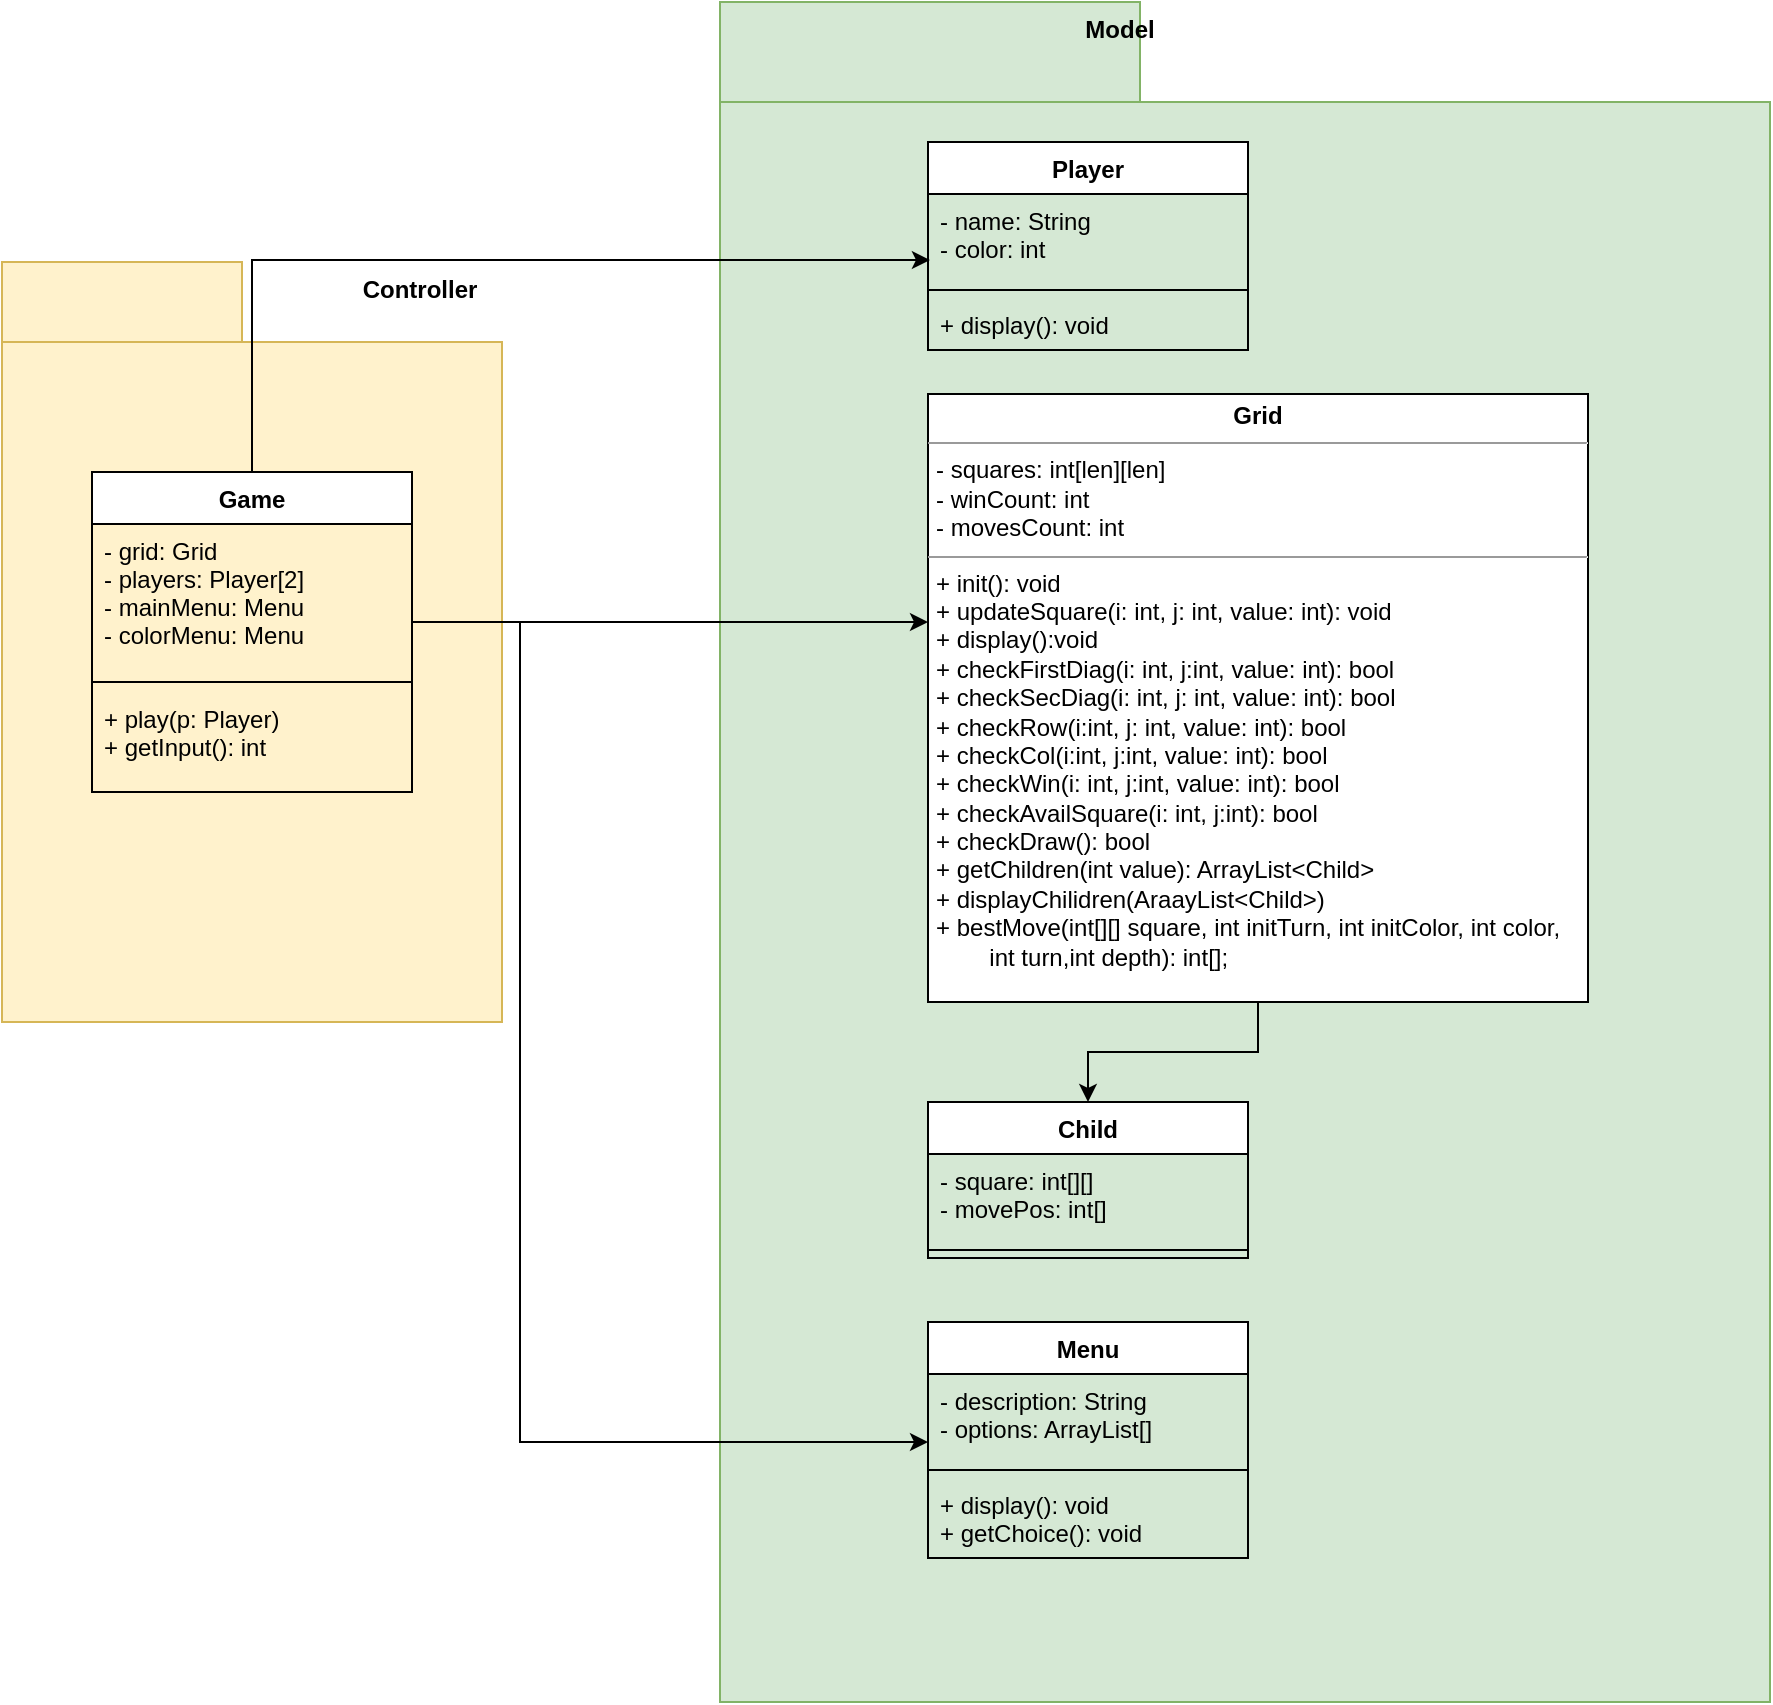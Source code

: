 <mxfile version="19.0.3" type="device"><diagram id="HR9vyCBONGg9v_ZKdK2v" name="Page-1"><mxGraphModel dx="1346" dy="698" grid="1" gridSize="10" guides="1" tooltips="1" connect="1" arrows="1" fold="1" page="1" pageScale="1" pageWidth="827" pageHeight="1169" background="#ffffff" math="0" shadow="0"><root><mxCell id="0"/><mxCell id="1" parent="0"/><mxCell id="4ATmjHgcVhhHria-2nFl-35" value="" style="shape=folder;fontStyle=1;spacingTop=10;tabWidth=120;tabHeight=40;tabPosition=left;html=1;fillColor=#fff2cc;strokeColor=#d6b656;" parent="1" vertex="1"><mxGeometry x="-89" y="320" width="250" height="380" as="geometry"/></mxCell><mxCell id="4ATmjHgcVhhHria-2nFl-33" value="+" style="shape=folder;fontStyle=1;spacingTop=10;tabWidth=210;tabHeight=50;tabPosition=left;html=1;fillColor=#d5e8d4;strokeColor=#82b366;" parent="1" vertex="1"><mxGeometry x="270" y="190" width="525" height="850" as="geometry"/></mxCell><mxCell id="ZfH6LDdu5YwntBbrVQea-10" style="edgeStyle=orthogonalEdgeStyle;rounded=0;orthogonalLoop=1;jettySize=auto;html=1;exitX=0.5;exitY=1;exitDx=0;exitDy=0;entryX=0.5;entryY=0;entryDx=0;entryDy=0;" parent="1" source="4ATmjHgcVhhHria-2nFl-8" target="ZfH6LDdu5YwntBbrVQea-6" edge="1"><mxGeometry relative="1" as="geometry"/></mxCell><mxCell id="4ATmjHgcVhhHria-2nFl-8" value="&lt;p style=&quot;margin:0px;margin-top:4px;text-align:center;&quot;&gt;&lt;b&gt;Grid&lt;/b&gt;&lt;/p&gt;&lt;hr size=&quot;1&quot;&gt;&lt;p style=&quot;margin:0px;margin-left:4px;&quot;&gt;- squares: int[len][len]&lt;/p&gt;&lt;p style=&quot;margin:0px;margin-left:4px;&quot;&gt;- winCount: int&lt;/p&gt;&lt;p style=&quot;margin:0px;margin-left:4px;&quot;&gt;- movesCount: int&lt;/p&gt;&lt;hr size=&quot;1&quot;&gt;&lt;p style=&quot;margin:0px;margin-left:4px;&quot;&gt;+ init(): void&lt;/p&gt;&lt;p style=&quot;margin:0px;margin-left:4px;&quot;&gt;+ updateSquare(i: int, j: int, value: int): void&lt;/p&gt;&lt;p style=&quot;margin:0px;margin-left:4px;&quot;&gt;+ display():void&lt;/p&gt;&lt;p style=&quot;margin:0px;margin-left:4px;&quot;&gt;+ checkFirstDiag(i: int, j:int, value: int): bool&lt;/p&gt;&lt;p style=&quot;margin:0px;margin-left:4px;&quot;&gt;+ checkSecDiag(i: int, j: int, value: int): bool&lt;/p&gt;&lt;p style=&quot;margin:0px;margin-left:4px;&quot;&gt;+ checkRow(i:int, j: int, value: int): bool&lt;/p&gt;&lt;p style=&quot;margin:0px;margin-left:4px;&quot;&gt;+ checkCol(i:int, j:int, value: int): bool&lt;/p&gt;&lt;p style=&quot;margin:0px;margin-left:4px;&quot;&gt;+ checkWin(i: int, j:int, value: int): bool&lt;/p&gt;&lt;p style=&quot;margin:0px;margin-left:4px;&quot;&gt;+ checkAvailSquare(i: int, j:int): bool&lt;/p&gt;&lt;p style=&quot;margin:0px;margin-left:4px;&quot;&gt;+ checkDraw(): bool&lt;/p&gt;&lt;p style=&quot;margin:0px;margin-left:4px;&quot;&gt;+ getChildren(int value): ArrayList&amp;lt;Child&amp;gt;&lt;/p&gt;&lt;p style=&quot;margin:0px;margin-left:4px;&quot;&gt;+ displayChilidren(AraayList&amp;lt;Child&amp;gt;)&lt;/p&gt;&lt;p style=&quot;margin:0px;margin-left:4px;&quot;&gt;+ bestMove(int[][] square, int initTurn, int initColor, int color,&amp;nbsp;&lt;/p&gt;&lt;p style=&quot;margin:0px;margin-left:4px;&quot;&gt;&lt;span style=&quot;white-space: pre;&quot;&gt;&#9;&lt;/span&gt;int turn,int depth): int[];&lt;/p&gt;" style="verticalAlign=top;align=left;overflow=fill;fontSize=12;fontFamily=Helvetica;html=1;" parent="1" vertex="1"><mxGeometry x="374" y="386" width="330" height="304" as="geometry"/></mxCell><mxCell id="FICfLexU3x_iTEz0F_k--2" style="edgeStyle=orthogonalEdgeStyle;rounded=0;orthogonalLoop=1;jettySize=auto;html=1;entryX=0.006;entryY=0.75;entryDx=0;entryDy=0;entryPerimeter=0;" parent="1" source="4ATmjHgcVhhHria-2nFl-11" target="FlOIMqMv6q9ql5QjSeQo-2" edge="1"><mxGeometry relative="1" as="geometry"/></mxCell><mxCell id="FICfLexU3x_iTEz0F_k--6" style="edgeStyle=orthogonalEdgeStyle;rounded=0;orthogonalLoop=1;jettySize=auto;html=1;" parent="1" source="4ATmjHgcVhhHria-2nFl-11" target="4ATmjHgcVhhHria-2nFl-8" edge="1"><mxGeometry relative="1" as="geometry"><Array as="points"><mxPoint x="360" y="500"/><mxPoint x="360" y="500"/></Array></mxGeometry></mxCell><mxCell id="4ATmjHgcVhhHria-2nFl-11" value="Game" style="swimlane;fontStyle=1;align=center;verticalAlign=top;childLayout=stackLayout;horizontal=1;startSize=26;horizontalStack=0;resizeParent=1;resizeParentMax=0;resizeLast=0;collapsible=1;marginBottom=0;" parent="1" vertex="1"><mxGeometry x="-44" y="425" width="160" height="160" as="geometry"/></mxCell><mxCell id="4ATmjHgcVhhHria-2nFl-12" value="- grid: Grid&#10;- players: Player[2]&#10;- mainMenu: Menu&#10;- colorMenu: Menu" style="text;strokeColor=none;fillColor=none;align=left;verticalAlign=top;spacingLeft=4;spacingRight=4;overflow=hidden;rotatable=0;points=[[0,0.5],[1,0.5]];portConstraint=eastwest;" parent="4ATmjHgcVhhHria-2nFl-11" vertex="1"><mxGeometry y="26" width="160" height="74" as="geometry"/></mxCell><mxCell id="4ATmjHgcVhhHria-2nFl-13" value="" style="line;strokeWidth=1;fillColor=none;align=left;verticalAlign=middle;spacingTop=-1;spacingLeft=3;spacingRight=3;rotatable=0;labelPosition=right;points=[];portConstraint=eastwest;" parent="4ATmjHgcVhhHria-2nFl-11" vertex="1"><mxGeometry y="100" width="160" height="10" as="geometry"/></mxCell><mxCell id="4ATmjHgcVhhHria-2nFl-14" value="+ play(p: Player)&#10;+ getInput(): int&#10;" style="text;strokeColor=none;fillColor=none;align=left;verticalAlign=top;spacingLeft=4;spacingRight=4;overflow=hidden;rotatable=0;points=[[0,0.5],[1,0.5]];portConstraint=eastwest;" parent="4ATmjHgcVhhHria-2nFl-11" vertex="1"><mxGeometry y="110" width="160" height="50" as="geometry"/></mxCell><mxCell id="4ATmjHgcVhhHria-2nFl-25" value="Menu" style="swimlane;fontStyle=1;align=center;verticalAlign=top;childLayout=stackLayout;horizontal=1;startSize=26;horizontalStack=0;resizeParent=1;resizeParentMax=0;resizeLast=0;collapsible=1;marginBottom=0;" parent="1" vertex="1"><mxGeometry x="374" y="850" width="160" height="118" as="geometry"/></mxCell><mxCell id="4ATmjHgcVhhHria-2nFl-26" value="- description: String&#10;- options: ArrayList[]" style="text;strokeColor=none;fillColor=none;align=left;verticalAlign=top;spacingLeft=4;spacingRight=4;overflow=hidden;rotatable=0;points=[[0,0.5],[1,0.5]];portConstraint=eastwest;" parent="4ATmjHgcVhhHria-2nFl-25" vertex="1"><mxGeometry y="26" width="160" height="44" as="geometry"/></mxCell><mxCell id="4ATmjHgcVhhHria-2nFl-27" value="" style="line;strokeWidth=1;fillColor=none;align=left;verticalAlign=middle;spacingTop=-1;spacingLeft=3;spacingRight=3;rotatable=0;labelPosition=right;points=[];portConstraint=eastwest;" parent="4ATmjHgcVhhHria-2nFl-25" vertex="1"><mxGeometry y="70" width="160" height="8" as="geometry"/></mxCell><mxCell id="4ATmjHgcVhhHria-2nFl-28" value="+ display(): void&#10;+ getChoice(): void" style="text;strokeColor=none;fillColor=none;align=left;verticalAlign=top;spacingLeft=4;spacingRight=4;overflow=hidden;rotatable=0;points=[[0,0.5],[1,0.5]];portConstraint=eastwest;" parent="4ATmjHgcVhhHria-2nFl-25" vertex="1"><mxGeometry y="78" width="160" height="40" as="geometry"/></mxCell><mxCell id="4ATmjHgcVhhHria-2nFl-34" value="Model" style="text;align=center;fontStyle=1;verticalAlign=middle;spacingLeft=3;spacingRight=3;strokeColor=none;rotatable=0;points=[[0,0.5],[1,0.5]];portConstraint=eastwest;" parent="1" vertex="1"><mxGeometry x="400" y="190" width="140" height="26" as="geometry"/></mxCell><mxCell id="4ATmjHgcVhhHria-2nFl-36" value="Controller" style="text;align=center;fontStyle=1;verticalAlign=middle;spacingLeft=3;spacingRight=3;strokeColor=none;rotatable=0;points=[[0,0.5],[1,0.5]];portConstraint=eastwest;" parent="1" vertex="1"><mxGeometry x="80" y="320" width="80" height="26" as="geometry"/></mxCell><mxCell id="FlOIMqMv6q9ql5QjSeQo-1" value="Player" style="swimlane;fontStyle=1;align=center;verticalAlign=top;childLayout=stackLayout;horizontal=1;startSize=26;horizontalStack=0;resizeParent=1;resizeParentMax=0;resizeLast=0;collapsible=1;marginBottom=0;" parent="1" vertex="1"><mxGeometry x="374" y="260" width="160" height="104" as="geometry"/></mxCell><mxCell id="FlOIMqMv6q9ql5QjSeQo-2" value="- name: String&#10;- color: int" style="text;strokeColor=none;fillColor=none;align=left;verticalAlign=top;spacingLeft=4;spacingRight=4;overflow=hidden;rotatable=0;points=[[0,0.5],[1,0.5]];portConstraint=eastwest;" parent="FlOIMqMv6q9ql5QjSeQo-1" vertex="1"><mxGeometry y="26" width="160" height="44" as="geometry"/></mxCell><mxCell id="FlOIMqMv6q9ql5QjSeQo-3" value="" style="line;strokeWidth=1;fillColor=none;align=left;verticalAlign=middle;spacingTop=-1;spacingLeft=3;spacingRight=3;rotatable=0;labelPosition=right;points=[];portConstraint=eastwest;" parent="FlOIMqMv6q9ql5QjSeQo-1" vertex="1"><mxGeometry y="70" width="160" height="8" as="geometry"/></mxCell><mxCell id="FlOIMqMv6q9ql5QjSeQo-4" value="+ display(): void" style="text;strokeColor=none;fillColor=none;align=left;verticalAlign=top;spacingLeft=4;spacingRight=4;overflow=hidden;rotatable=0;points=[[0,0.5],[1,0.5]];portConstraint=eastwest;" parent="FlOIMqMv6q9ql5QjSeQo-1" vertex="1"><mxGeometry y="78" width="160" height="26" as="geometry"/></mxCell><mxCell id="5YVHLnAvjLf61H1MEPW4-1" style="edgeStyle=orthogonalEdgeStyle;rounded=0;orthogonalLoop=1;jettySize=auto;html=1;" parent="1" source="4ATmjHgcVhhHria-2nFl-12" target="4ATmjHgcVhhHria-2nFl-26" edge="1"><mxGeometry relative="1" as="geometry"><Array as="points"><mxPoint x="170" y="500"/><mxPoint x="170" y="910"/></Array></mxGeometry></mxCell><mxCell id="ZfH6LDdu5YwntBbrVQea-6" value="Child" style="swimlane;fontStyle=1;align=center;verticalAlign=top;childLayout=stackLayout;horizontal=1;startSize=26;horizontalStack=0;resizeParent=1;resizeParentMax=0;resizeLast=0;collapsible=1;marginBottom=0;" parent="1" vertex="1"><mxGeometry x="374" y="740" width="160" height="78" as="geometry"/></mxCell><mxCell id="ZfH6LDdu5YwntBbrVQea-7" value="- square: int[][]&#10;- movePos: int[]" style="text;strokeColor=none;fillColor=none;align=left;verticalAlign=top;spacingLeft=4;spacingRight=4;overflow=hidden;rotatable=0;points=[[0,0.5],[1,0.5]];portConstraint=eastwest;" parent="ZfH6LDdu5YwntBbrVQea-6" vertex="1"><mxGeometry y="26" width="160" height="44" as="geometry"/></mxCell><mxCell id="ZfH6LDdu5YwntBbrVQea-8" value="" style="line;strokeWidth=1;fillColor=none;align=left;verticalAlign=middle;spacingTop=-1;spacingLeft=3;spacingRight=3;rotatable=0;labelPosition=right;points=[];portConstraint=eastwest;" parent="ZfH6LDdu5YwntBbrVQea-6" vertex="1"><mxGeometry y="70" width="160" height="8" as="geometry"/></mxCell></root></mxGraphModel></diagram></mxfile>